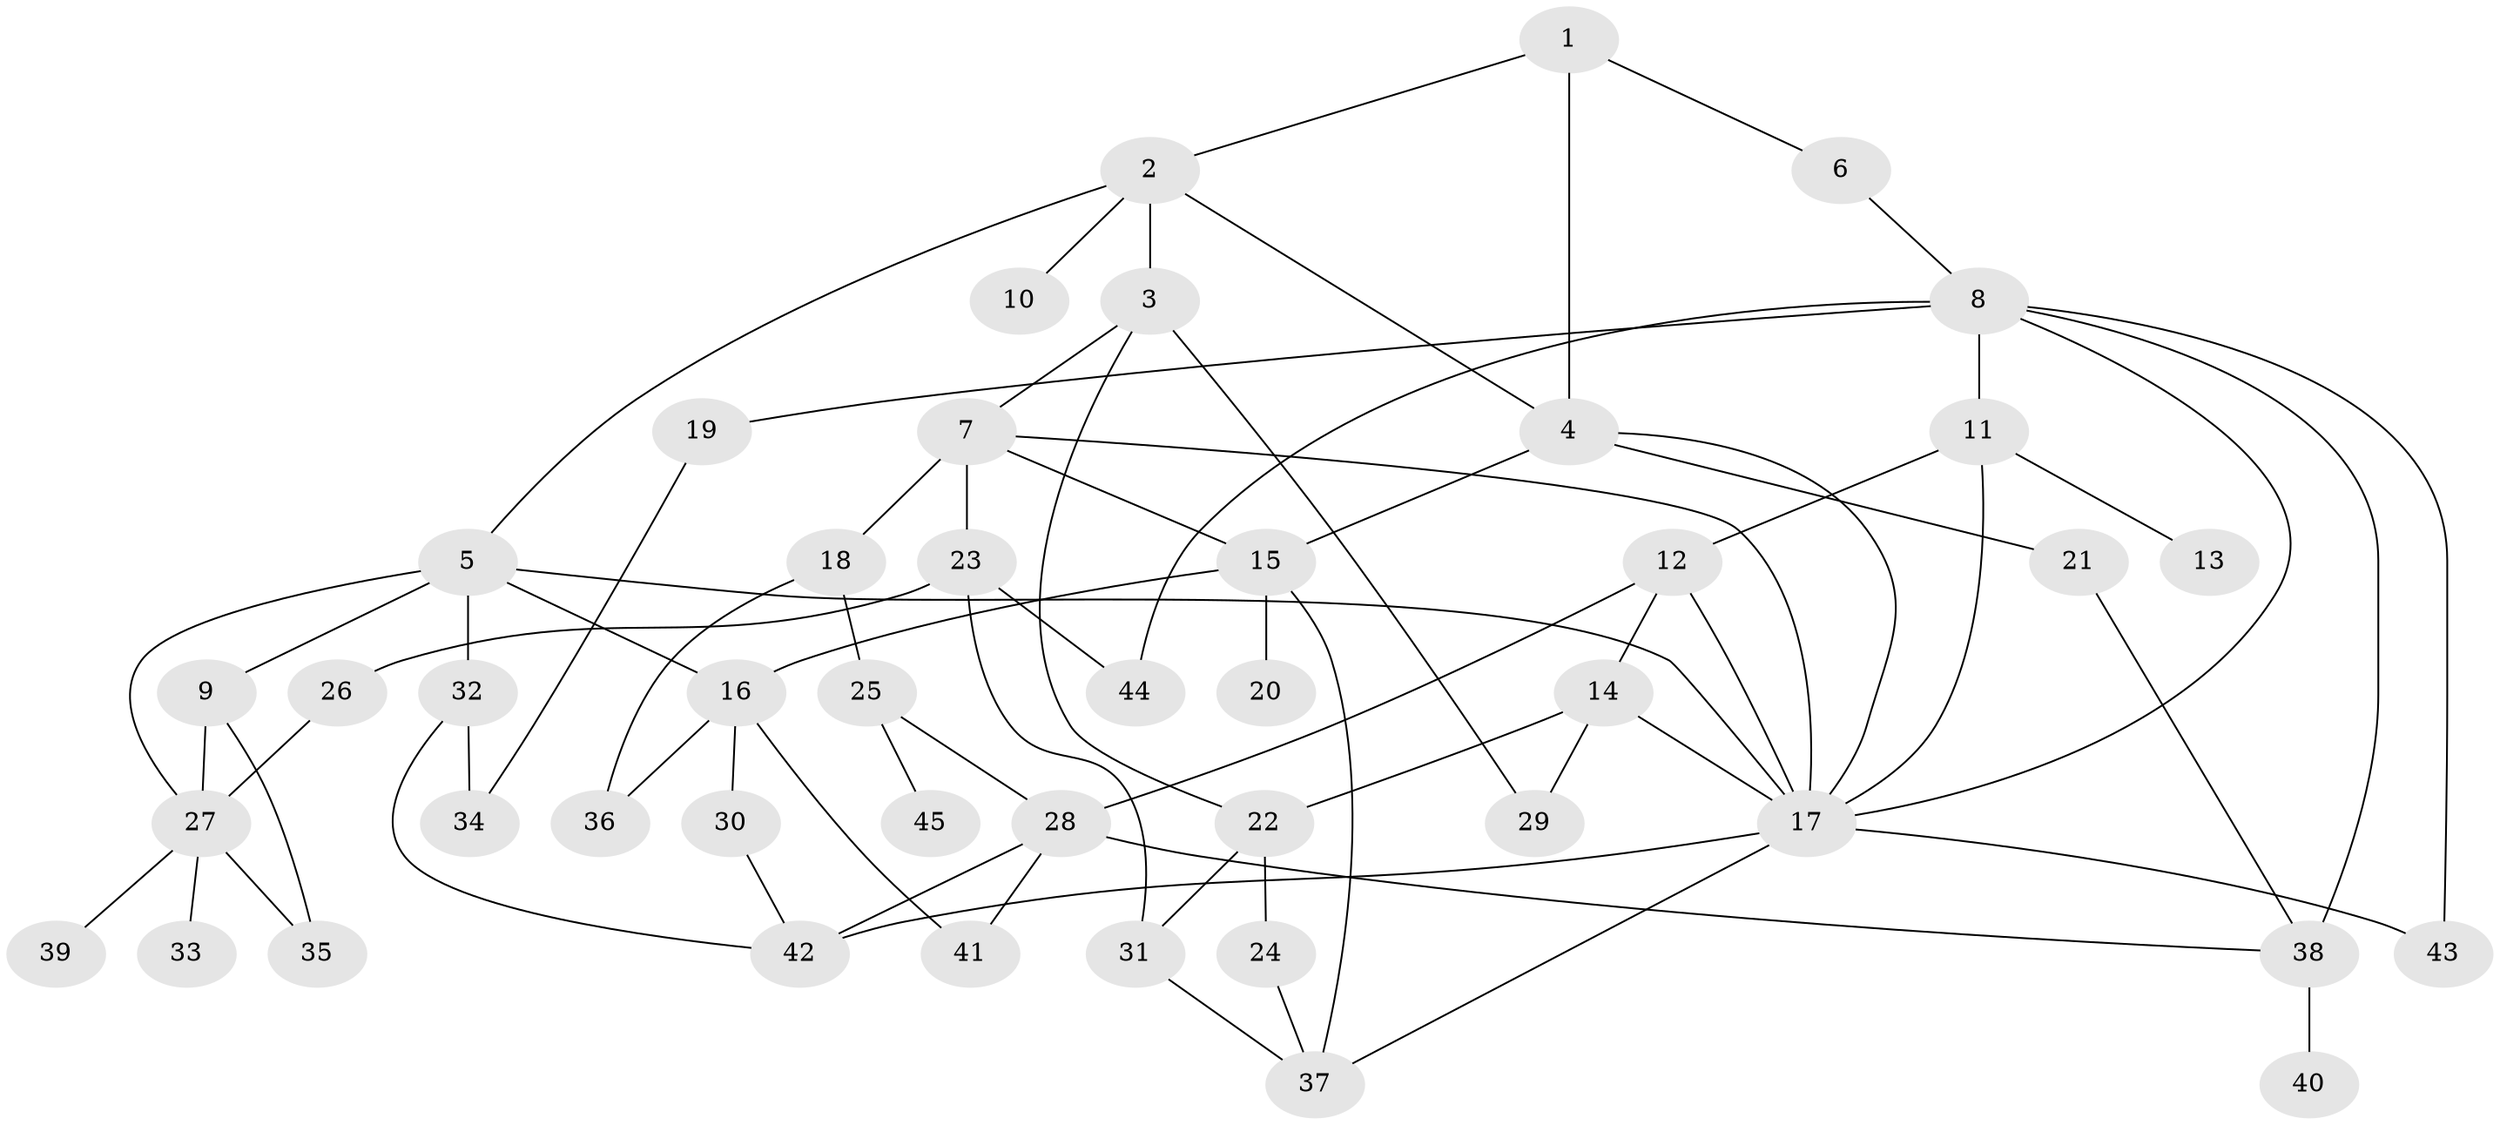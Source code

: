 // original degree distribution, {4: 0.12359550561797752, 6: 0.056179775280898875, 2: 0.24719101123595505, 8: 0.011235955056179775, 1: 0.24719101123595505, 5: 0.0449438202247191, 3: 0.2696629213483146}
// Generated by graph-tools (version 1.1) at 2025/34/03/09/25 02:34:13]
// undirected, 45 vertices, 73 edges
graph export_dot {
graph [start="1"]
  node [color=gray90,style=filled];
  1;
  2;
  3;
  4;
  5;
  6;
  7;
  8;
  9;
  10;
  11;
  12;
  13;
  14;
  15;
  16;
  17;
  18;
  19;
  20;
  21;
  22;
  23;
  24;
  25;
  26;
  27;
  28;
  29;
  30;
  31;
  32;
  33;
  34;
  35;
  36;
  37;
  38;
  39;
  40;
  41;
  42;
  43;
  44;
  45;
  1 -- 2 [weight=1.0];
  1 -- 4 [weight=1.0];
  1 -- 6 [weight=1.0];
  2 -- 3 [weight=1.0];
  2 -- 4 [weight=1.0];
  2 -- 5 [weight=1.0];
  2 -- 10 [weight=1.0];
  3 -- 7 [weight=1.0];
  3 -- 22 [weight=1.0];
  3 -- 29 [weight=1.0];
  4 -- 15 [weight=1.0];
  4 -- 17 [weight=1.0];
  4 -- 21 [weight=1.0];
  5 -- 9 [weight=1.0];
  5 -- 16 [weight=1.0];
  5 -- 17 [weight=1.0];
  5 -- 27 [weight=1.0];
  5 -- 32 [weight=1.0];
  6 -- 8 [weight=1.0];
  7 -- 15 [weight=1.0];
  7 -- 17 [weight=1.0];
  7 -- 18 [weight=1.0];
  7 -- 23 [weight=1.0];
  8 -- 11 [weight=1.0];
  8 -- 17 [weight=1.0];
  8 -- 19 [weight=1.0];
  8 -- 38 [weight=1.0];
  8 -- 43 [weight=1.0];
  8 -- 44 [weight=1.0];
  9 -- 27 [weight=1.0];
  9 -- 35 [weight=1.0];
  11 -- 12 [weight=1.0];
  11 -- 13 [weight=1.0];
  11 -- 17 [weight=1.0];
  12 -- 14 [weight=1.0];
  12 -- 17 [weight=1.0];
  12 -- 28 [weight=1.0];
  14 -- 17 [weight=1.0];
  14 -- 22 [weight=1.0];
  14 -- 29 [weight=1.0];
  15 -- 16 [weight=1.0];
  15 -- 20 [weight=1.0];
  15 -- 37 [weight=1.0];
  16 -- 30 [weight=1.0];
  16 -- 36 [weight=1.0];
  16 -- 41 [weight=1.0];
  17 -- 37 [weight=1.0];
  17 -- 42 [weight=1.0];
  17 -- 43 [weight=1.0];
  18 -- 25 [weight=1.0];
  18 -- 36 [weight=1.0];
  19 -- 34 [weight=1.0];
  21 -- 38 [weight=1.0];
  22 -- 24 [weight=1.0];
  22 -- 31 [weight=1.0];
  23 -- 26 [weight=1.0];
  23 -- 31 [weight=1.0];
  23 -- 44 [weight=1.0];
  24 -- 37 [weight=1.0];
  25 -- 28 [weight=1.0];
  25 -- 45 [weight=1.0];
  26 -- 27 [weight=2.0];
  27 -- 33 [weight=1.0];
  27 -- 35 [weight=1.0];
  27 -- 39 [weight=1.0];
  28 -- 38 [weight=1.0];
  28 -- 41 [weight=1.0];
  28 -- 42 [weight=1.0];
  30 -- 42 [weight=1.0];
  31 -- 37 [weight=1.0];
  32 -- 34 [weight=1.0];
  32 -- 42 [weight=1.0];
  38 -- 40 [weight=1.0];
}
